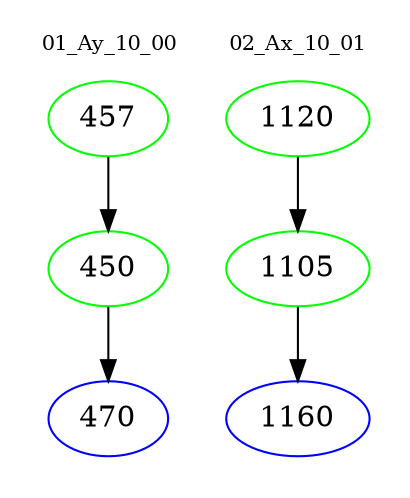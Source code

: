 digraph{
subgraph cluster_0 {
color = white
label = "01_Ay_10_00";
fontsize=10;
T0_457 [label="457", color="green"]
T0_457 -> T0_450 [color="black"]
T0_450 [label="450", color="green"]
T0_450 -> T0_470 [color="black"]
T0_470 [label="470", color="blue"]
}
subgraph cluster_1 {
color = white
label = "02_Ax_10_01";
fontsize=10;
T1_1120 [label="1120", color="green"]
T1_1120 -> T1_1105 [color="black"]
T1_1105 [label="1105", color="green"]
T1_1105 -> T1_1160 [color="black"]
T1_1160 [label="1160", color="blue"]
}
}
